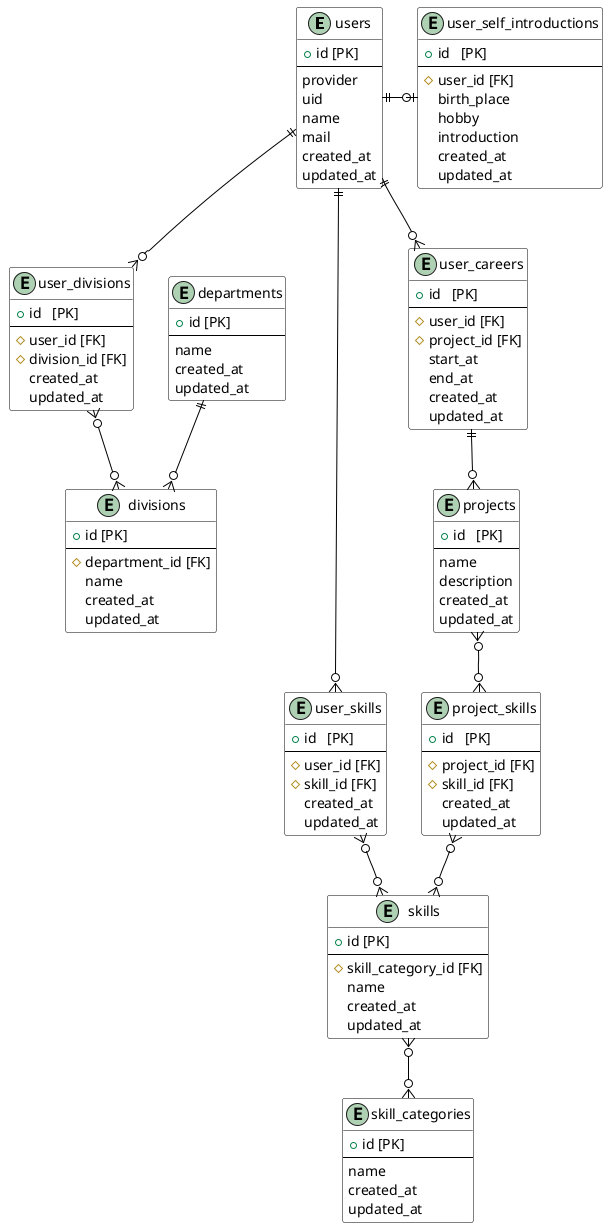 @startuml
/'
デフォルトのスタイルを設定します。
この場合の指定は class です。entity ではエラーになります。
'/
skinparam class {
    BackgroundColor METAL
    BorderColor Black
    ArrowColor Black
}

entity "users" as users {
    + id [PK]
    --
    provider
    uid
    name
    mail
    created_at
    updated_at
}

entity "user_self_introductions" as user_self_introductions {
    + id   [PK]
    --
    # user_id [FK]
    birth_place
    hobby
    introduction
    created_at
    updated_at
}

entity "user_divisions" as user_divisions {
    + id   [PK]
    --
    # user_id [FK]
    # division_id [FK]
    created_at
    updated_at
}

entity "departments" as departments {
    + id [PK]
    --
    name
    created_at
    updated_at
}

entity "divisions" as divisions {
    + id [PK]
    --
    # department_id [FK]
    name
    created_at
    updated_at
}

entity "skills" as skills {
    + id [PK]
    --
    # skill_category_id [FK]
    name
    created_at
    updated_at
}

entity "skill_categories" as skill_categories {
    + id [PK]
    --
    name
    created_at
    updated_at
}

entity "user_skills" as user_skills {
    + id   [PK]
    --
    # user_id [FK]
    # skill_id [FK]
    created_at
    updated_at
}

entity "user_careers" as user_careers {
    + id   [PK]
    --
    # user_id [FK]
    # project_id [FK]
    start_at
    end_at
    created_at
    updated_at
}

entity "projects" as projects {
    + id   [PK]
    --
    name
    description
    created_at
    updated_at
}

entity "project_skills" as project_skills {
    + id   [PK]
    --
    # project_id [FK]
    # skill_id [FK]
    created_at
    updated_at
}

users ||--right--o| user_self_introductions
users ||--o{ user_divisions
users ||--o{ user_skills
users ||--o{ user_careers
user_divisions }o--o{ divisions
departments ||--o{ divisions
skills }o--o{ skill_categories
user_skills }o--o{ skills
projects }o--o{ project_skills
project_skills }o--o{ skills
user_careers ||--o{ projects

@enduml